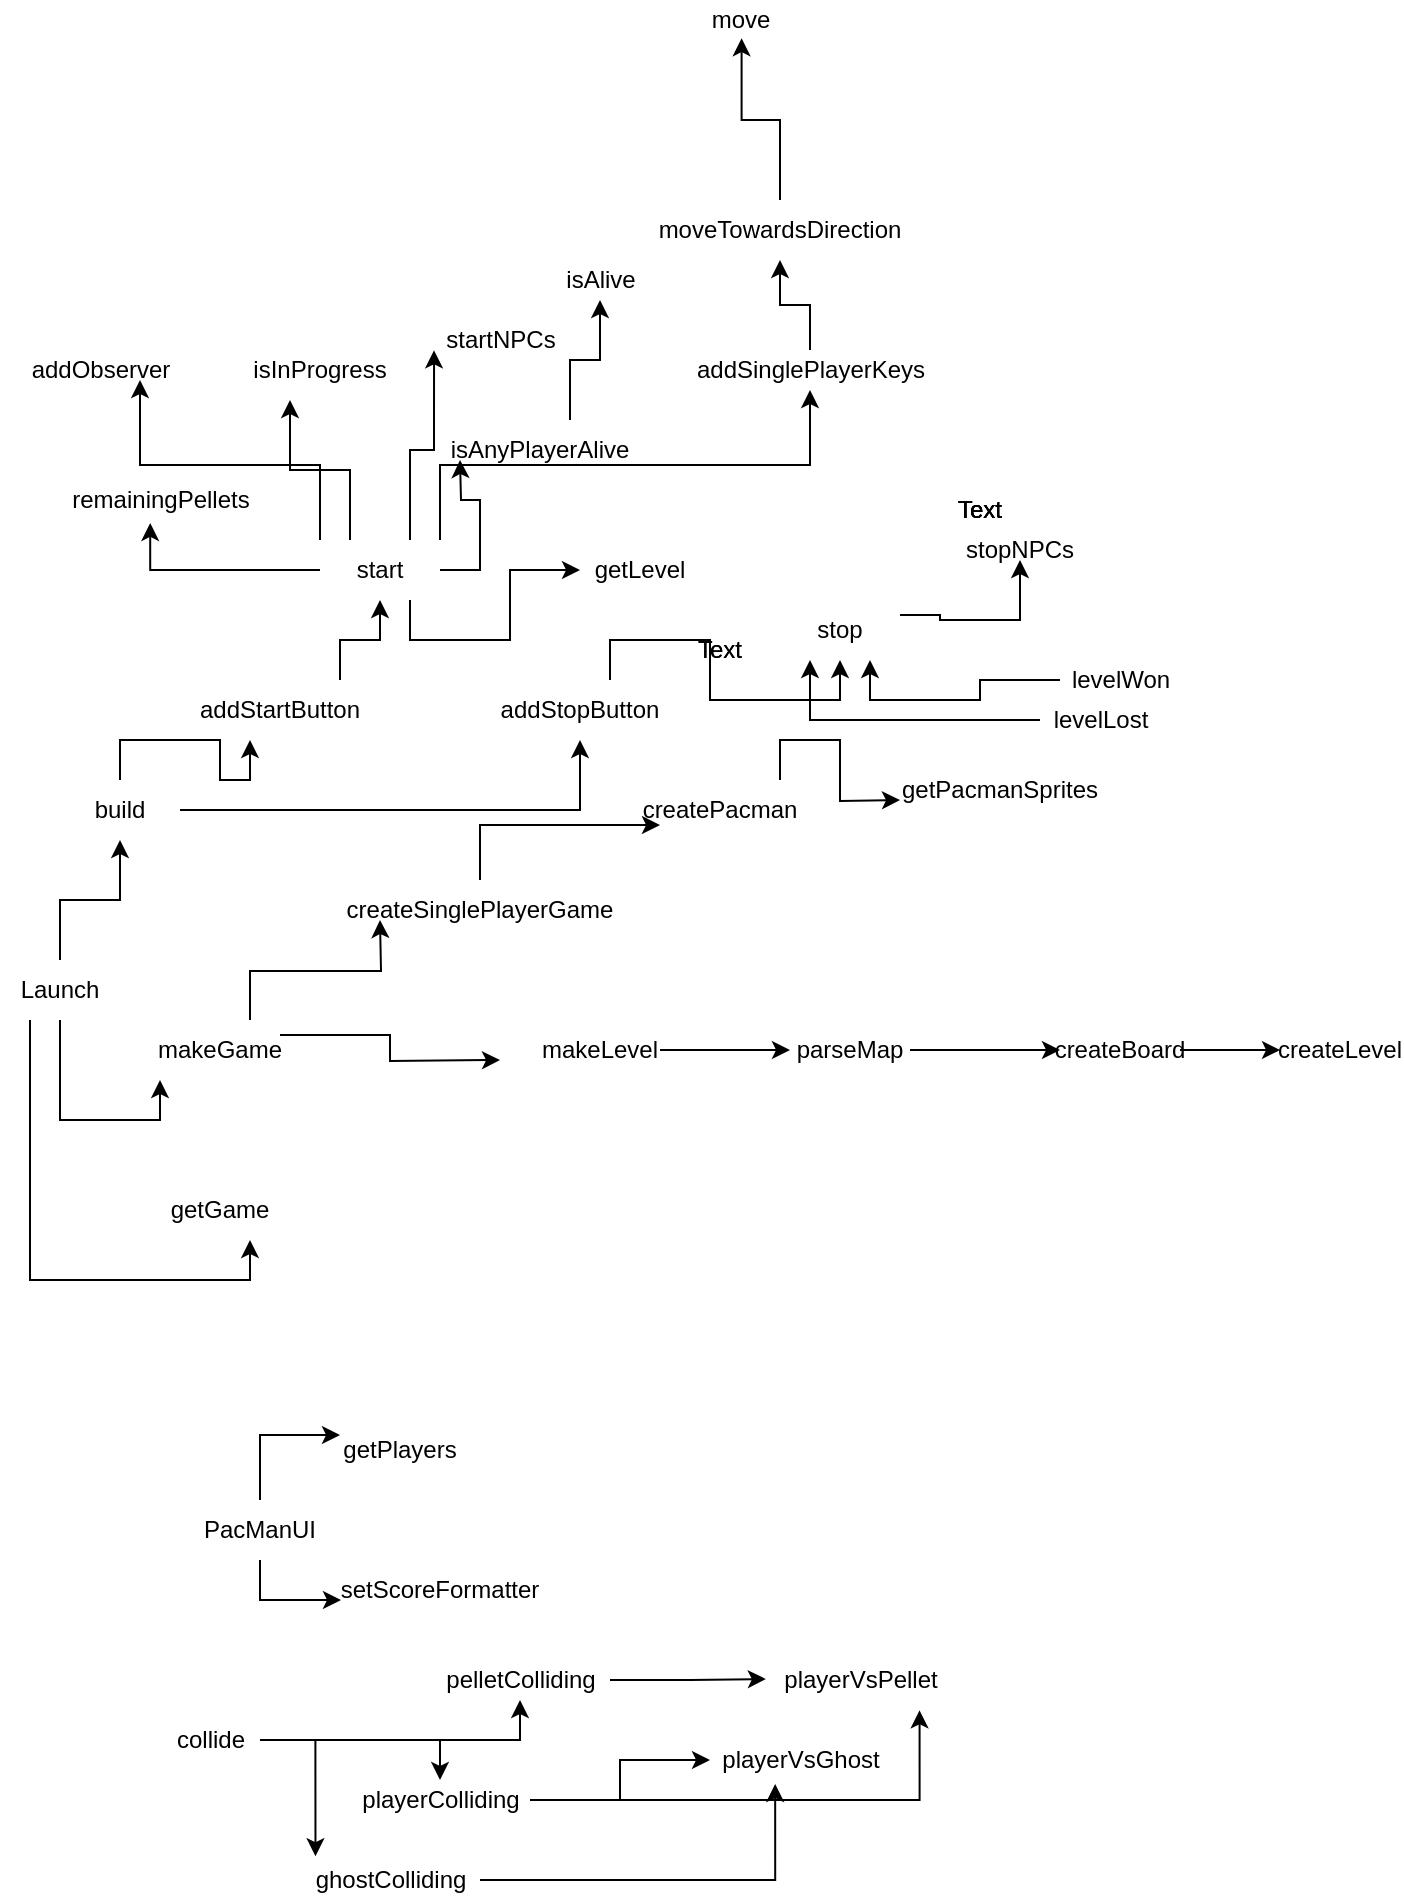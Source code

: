 <mxfile version="15.4.2" type="github">
  <diagram id="aagkKt7PL0-A1XKuNwsL" name="Page-1">
    <mxGraphModel dx="1202" dy="1546" grid="1" gridSize="10" guides="1" tooltips="1" connect="1" arrows="1" fold="1" page="1" pageScale="1" pageWidth="850" pageHeight="1100" math="0" shadow="0">
      <root>
        <mxCell id="0" />
        <mxCell id="1" parent="0" />
        <mxCell id="AwdPxR8ZreaOL-qrmccU-14" style="edgeStyle=orthogonalEdgeStyle;rounded=0;orthogonalLoop=1;jettySize=auto;html=1;exitX=0.5;exitY=1;exitDx=0;exitDy=0;entryX=0;entryY=1;entryDx=0;entryDy=0;" edge="1" parent="1" source="AwdPxR8ZreaOL-qrmccU-6" target="AwdPxR8ZreaOL-qrmccU-8">
          <mxGeometry relative="1" as="geometry" />
        </mxCell>
        <mxCell id="AwdPxR8ZreaOL-qrmccU-15" style="edgeStyle=orthogonalEdgeStyle;rounded=0;orthogonalLoop=1;jettySize=auto;html=1;exitX=0.25;exitY=1;exitDx=0;exitDy=0;entryX=0.75;entryY=1;entryDx=0;entryDy=0;" edge="1" parent="1" source="AwdPxR8ZreaOL-qrmccU-6" target="AwdPxR8ZreaOL-qrmccU-9">
          <mxGeometry relative="1" as="geometry" />
        </mxCell>
        <mxCell id="AwdPxR8ZreaOL-qrmccU-42" style="edgeStyle=orthogonalEdgeStyle;rounded=0;orthogonalLoop=1;jettySize=auto;html=1;exitX=0.5;exitY=0;exitDx=0;exitDy=0;entryX=0.5;entryY=1;entryDx=0;entryDy=0;" edge="1" parent="1" source="AwdPxR8ZreaOL-qrmccU-6" target="AwdPxR8ZreaOL-qrmccU-10">
          <mxGeometry relative="1" as="geometry" />
        </mxCell>
        <mxCell id="AwdPxR8ZreaOL-qrmccU-6" value="Launch" style="text;html=1;strokeColor=none;fillColor=none;align=center;verticalAlign=middle;whiteSpace=wrap;rounded=0;" vertex="1" parent="1">
          <mxGeometry x="30" y="140" width="60" height="30" as="geometry" />
        </mxCell>
        <mxCell id="AwdPxR8ZreaOL-qrmccU-20" style="edgeStyle=orthogonalEdgeStyle;rounded=0;orthogonalLoop=1;jettySize=auto;html=1;exitX=1;exitY=0.25;exitDx=0;exitDy=0;" edge="1" parent="1" source="AwdPxR8ZreaOL-qrmccU-8">
          <mxGeometry relative="1" as="geometry">
            <mxPoint x="280" y="190" as="targetPoint" />
          </mxGeometry>
        </mxCell>
        <mxCell id="AwdPxR8ZreaOL-qrmccU-28" style="edgeStyle=orthogonalEdgeStyle;rounded=0;orthogonalLoop=1;jettySize=auto;html=1;exitX=0.75;exitY=0;exitDx=0;exitDy=0;" edge="1" parent="1" source="AwdPxR8ZreaOL-qrmccU-8">
          <mxGeometry relative="1" as="geometry">
            <mxPoint x="220" y="120" as="targetPoint" />
          </mxGeometry>
        </mxCell>
        <mxCell id="AwdPxR8ZreaOL-qrmccU-8" value="makeGame" style="text;html=1;strokeColor=none;fillColor=none;align=center;verticalAlign=middle;whiteSpace=wrap;rounded=0;" vertex="1" parent="1">
          <mxGeometry x="110" y="170" width="60" height="30" as="geometry" />
        </mxCell>
        <mxCell id="AwdPxR8ZreaOL-qrmccU-9" value="getGame" style="text;html=1;strokeColor=none;fillColor=none;align=center;verticalAlign=middle;whiteSpace=wrap;rounded=0;" vertex="1" parent="1">
          <mxGeometry x="110" y="250" width="60" height="30" as="geometry" />
        </mxCell>
        <mxCell id="AwdPxR8ZreaOL-qrmccU-40" style="edgeStyle=orthogonalEdgeStyle;rounded=0;orthogonalLoop=1;jettySize=auto;html=1;exitX=0.5;exitY=0;exitDx=0;exitDy=0;entryX=0.25;entryY=1;entryDx=0;entryDy=0;" edge="1" parent="1" source="AwdPxR8ZreaOL-qrmccU-10" target="AwdPxR8ZreaOL-qrmccU-39">
          <mxGeometry relative="1" as="geometry" />
        </mxCell>
        <mxCell id="AwdPxR8ZreaOL-qrmccU-56" style="edgeStyle=orthogonalEdgeStyle;rounded=0;orthogonalLoop=1;jettySize=auto;html=1;exitX=1;exitY=0.5;exitDx=0;exitDy=0;" edge="1" parent="1" source="AwdPxR8ZreaOL-qrmccU-10" target="AwdPxR8ZreaOL-qrmccU-53">
          <mxGeometry relative="1" as="geometry" />
        </mxCell>
        <mxCell id="AwdPxR8ZreaOL-qrmccU-10" value="build" style="text;html=1;strokeColor=none;fillColor=none;align=center;verticalAlign=middle;whiteSpace=wrap;rounded=0;" vertex="1" parent="1">
          <mxGeometry x="60" y="50" width="60" height="30" as="geometry" />
        </mxCell>
        <mxCell id="AwdPxR8ZreaOL-qrmccU-24" style="edgeStyle=orthogonalEdgeStyle;rounded=0;orthogonalLoop=1;jettySize=auto;html=1;exitX=1;exitY=0.5;exitDx=0;exitDy=0;entryX=0;entryY=0.5;entryDx=0;entryDy=0;" edge="1" parent="1" source="AwdPxR8ZreaOL-qrmccU-19" target="AwdPxR8ZreaOL-qrmccU-21">
          <mxGeometry relative="1" as="geometry" />
        </mxCell>
        <mxCell id="AwdPxR8ZreaOL-qrmccU-19" value="makeLevel" style="text;html=1;strokeColor=none;fillColor=none;align=center;verticalAlign=middle;whiteSpace=wrap;rounded=0;" vertex="1" parent="1">
          <mxGeometry x="300" y="170" width="60" height="30" as="geometry" />
        </mxCell>
        <mxCell id="AwdPxR8ZreaOL-qrmccU-25" style="edgeStyle=orthogonalEdgeStyle;rounded=0;orthogonalLoop=1;jettySize=auto;html=1;exitX=1;exitY=0.5;exitDx=0;exitDy=0;entryX=0;entryY=0.5;entryDx=0;entryDy=0;" edge="1" parent="1" source="AwdPxR8ZreaOL-qrmccU-21" target="AwdPxR8ZreaOL-qrmccU-22">
          <mxGeometry relative="1" as="geometry" />
        </mxCell>
        <mxCell id="AwdPxR8ZreaOL-qrmccU-21" value="parseMap" style="text;html=1;strokeColor=none;fillColor=none;align=center;verticalAlign=middle;whiteSpace=wrap;rounded=0;" vertex="1" parent="1">
          <mxGeometry x="425" y="170" width="60" height="30" as="geometry" />
        </mxCell>
        <mxCell id="AwdPxR8ZreaOL-qrmccU-26" style="edgeStyle=orthogonalEdgeStyle;rounded=0;orthogonalLoop=1;jettySize=auto;html=1;exitX=1;exitY=0.5;exitDx=0;exitDy=0;entryX=0;entryY=0.5;entryDx=0;entryDy=0;" edge="1" parent="1" source="AwdPxR8ZreaOL-qrmccU-22" target="AwdPxR8ZreaOL-qrmccU-23">
          <mxGeometry relative="1" as="geometry" />
        </mxCell>
        <mxCell id="AwdPxR8ZreaOL-qrmccU-22" value="createBoard" style="text;html=1;strokeColor=none;fillColor=none;align=center;verticalAlign=middle;whiteSpace=wrap;rounded=0;" vertex="1" parent="1">
          <mxGeometry x="560" y="170" width="60" height="30" as="geometry" />
        </mxCell>
        <mxCell id="AwdPxR8ZreaOL-qrmccU-23" value="createLevel" style="text;html=1;strokeColor=none;fillColor=none;align=center;verticalAlign=middle;whiteSpace=wrap;rounded=0;" vertex="1" parent="1">
          <mxGeometry x="670" y="170" width="60" height="30" as="geometry" />
        </mxCell>
        <mxCell id="AwdPxR8ZreaOL-qrmccU-31" style="edgeStyle=orthogonalEdgeStyle;rounded=0;orthogonalLoop=1;jettySize=auto;html=1;exitX=0.5;exitY=0;exitDx=0;exitDy=0;entryX=0;entryY=0.75;entryDx=0;entryDy=0;" edge="1" parent="1" source="AwdPxR8ZreaOL-qrmccU-27" target="AwdPxR8ZreaOL-qrmccU-29">
          <mxGeometry relative="1" as="geometry" />
        </mxCell>
        <mxCell id="AwdPxR8ZreaOL-qrmccU-27" value="createSinglePlayerGame" style="text;html=1;strokeColor=none;fillColor=none;align=center;verticalAlign=middle;whiteSpace=wrap;rounded=0;" vertex="1" parent="1">
          <mxGeometry x="240" y="100" width="60" height="30" as="geometry" />
        </mxCell>
        <mxCell id="AwdPxR8ZreaOL-qrmccU-32" style="edgeStyle=orthogonalEdgeStyle;rounded=0;orthogonalLoop=1;jettySize=auto;html=1;exitX=1;exitY=0;exitDx=0;exitDy=0;" edge="1" parent="1" source="AwdPxR8ZreaOL-qrmccU-29">
          <mxGeometry relative="1" as="geometry">
            <mxPoint x="480" y="60" as="targetPoint" />
          </mxGeometry>
        </mxCell>
        <mxCell id="AwdPxR8ZreaOL-qrmccU-29" value="createPacman" style="text;html=1;strokeColor=none;fillColor=none;align=center;verticalAlign=middle;whiteSpace=wrap;rounded=0;" vertex="1" parent="1">
          <mxGeometry x="360" y="50" width="60" height="30" as="geometry" />
        </mxCell>
        <mxCell id="AwdPxR8ZreaOL-qrmccU-30" value="getPacmanSprites" style="text;html=1;strokeColor=none;fillColor=none;align=center;verticalAlign=middle;whiteSpace=wrap;rounded=0;" vertex="1" parent="1">
          <mxGeometry x="500" y="40" width="60" height="30" as="geometry" />
        </mxCell>
        <mxCell id="AwdPxR8ZreaOL-qrmccU-37" style="edgeStyle=orthogonalEdgeStyle;rounded=0;orthogonalLoop=1;jettySize=auto;html=1;exitX=0.5;exitY=0;exitDx=0;exitDy=0;entryX=0;entryY=0.25;entryDx=0;entryDy=0;" edge="1" parent="1" source="AwdPxR8ZreaOL-qrmccU-33" target="AwdPxR8ZreaOL-qrmccU-34">
          <mxGeometry relative="1" as="geometry" />
        </mxCell>
        <mxCell id="AwdPxR8ZreaOL-qrmccU-38" style="edgeStyle=orthogonalEdgeStyle;rounded=0;orthogonalLoop=1;jettySize=auto;html=1;exitX=0.5;exitY=1;exitDx=0;exitDy=0;" edge="1" parent="1" source="AwdPxR8ZreaOL-qrmccU-33">
          <mxGeometry relative="1" as="geometry">
            <mxPoint x="200" y="460" as="targetPoint" />
          </mxGeometry>
        </mxCell>
        <mxCell id="AwdPxR8ZreaOL-qrmccU-33" value="PacManUI" style="text;html=1;strokeColor=none;fillColor=none;align=center;verticalAlign=middle;whiteSpace=wrap;rounded=0;" vertex="1" parent="1">
          <mxGeometry x="130" y="410" width="60" height="30" as="geometry" />
        </mxCell>
        <mxCell id="AwdPxR8ZreaOL-qrmccU-34" value="getPlayers" style="text;html=1;strokeColor=none;fillColor=none;align=center;verticalAlign=middle;whiteSpace=wrap;rounded=0;" vertex="1" parent="1">
          <mxGeometry x="200" y="370" width="60" height="30" as="geometry" />
        </mxCell>
        <mxCell id="AwdPxR8ZreaOL-qrmccU-36" value="setScoreFormatter" style="text;html=1;strokeColor=none;fillColor=none;align=center;verticalAlign=middle;whiteSpace=wrap;rounded=0;" vertex="1" parent="1">
          <mxGeometry x="220" y="440" width="60" height="30" as="geometry" />
        </mxCell>
        <mxCell id="AwdPxR8ZreaOL-qrmccU-43" style="edgeStyle=orthogonalEdgeStyle;rounded=0;orthogonalLoop=1;jettySize=auto;html=1;exitX=1;exitY=0;exitDx=0;exitDy=0;entryX=0.5;entryY=1;entryDx=0;entryDy=0;" edge="1" parent="1" source="AwdPxR8ZreaOL-qrmccU-39" target="AwdPxR8ZreaOL-qrmccU-41">
          <mxGeometry relative="1" as="geometry" />
        </mxCell>
        <mxCell id="AwdPxR8ZreaOL-qrmccU-39" value="addStartButton&lt;br&gt;" style="text;html=1;strokeColor=none;fillColor=none;align=center;verticalAlign=middle;whiteSpace=wrap;rounded=0;" vertex="1" parent="1">
          <mxGeometry x="140" width="60" height="30" as="geometry" />
        </mxCell>
        <mxCell id="AwdPxR8ZreaOL-qrmccU-47" style="edgeStyle=orthogonalEdgeStyle;rounded=0;orthogonalLoop=1;jettySize=auto;html=1;exitX=0.25;exitY=0;exitDx=0;exitDy=0;entryX=0.25;entryY=1;entryDx=0;entryDy=0;" edge="1" parent="1" source="AwdPxR8ZreaOL-qrmccU-41" target="AwdPxR8ZreaOL-qrmccU-46">
          <mxGeometry relative="1" as="geometry" />
        </mxCell>
        <mxCell id="AwdPxR8ZreaOL-qrmccU-49" style="edgeStyle=orthogonalEdgeStyle;rounded=0;orthogonalLoop=1;jettySize=auto;html=1;exitX=1;exitY=0.5;exitDx=0;exitDy=0;" edge="1" parent="1" source="AwdPxR8ZreaOL-qrmccU-41">
          <mxGeometry relative="1" as="geometry">
            <mxPoint x="260" y="-110" as="targetPoint" />
          </mxGeometry>
        </mxCell>
        <mxCell id="AwdPxR8ZreaOL-qrmccU-50" style="edgeStyle=orthogonalEdgeStyle;rounded=0;orthogonalLoop=1;jettySize=auto;html=1;exitX=0.75;exitY=1;exitDx=0;exitDy=0;entryX=0;entryY=0.5;entryDx=0;entryDy=0;" edge="1" parent="1" source="AwdPxR8ZreaOL-qrmccU-41" target="AwdPxR8ZreaOL-qrmccU-44">
          <mxGeometry relative="1" as="geometry" />
        </mxCell>
        <mxCell id="AwdPxR8ZreaOL-qrmccU-55" style="edgeStyle=orthogonalEdgeStyle;rounded=0;orthogonalLoop=1;jettySize=auto;html=1;exitX=0;exitY=0.5;exitDx=0;exitDy=0;entryX=0.451;entryY=1.073;entryDx=0;entryDy=0;entryPerimeter=0;" edge="1" parent="1" source="AwdPxR8ZreaOL-qrmccU-41" target="AwdPxR8ZreaOL-qrmccU-54">
          <mxGeometry relative="1" as="geometry" />
        </mxCell>
        <mxCell id="AwdPxR8ZreaOL-qrmccU-65" style="edgeStyle=orthogonalEdgeStyle;rounded=0;orthogonalLoop=1;jettySize=auto;html=1;exitX=0.75;exitY=0;exitDx=0;exitDy=0;entryX=0.029;entryY=0.759;entryDx=0;entryDy=0;entryPerimeter=0;" edge="1" parent="1" source="AwdPxR8ZreaOL-qrmccU-41" target="AwdPxR8ZreaOL-qrmccU-64">
          <mxGeometry relative="1" as="geometry" />
        </mxCell>
        <mxCell id="AwdPxR8ZreaOL-qrmccU-70" style="edgeStyle=orthogonalEdgeStyle;rounded=0;orthogonalLoop=1;jettySize=auto;html=1;exitX=0;exitY=0;exitDx=0;exitDy=0;entryX=0.75;entryY=0.75;entryDx=0;entryDy=0;entryPerimeter=0;" edge="1" parent="1" source="AwdPxR8ZreaOL-qrmccU-41" target="AwdPxR8ZreaOL-qrmccU-68">
          <mxGeometry relative="1" as="geometry" />
        </mxCell>
        <mxCell id="AwdPxR8ZreaOL-qrmccU-72" style="edgeStyle=orthogonalEdgeStyle;rounded=0;orthogonalLoop=1;jettySize=auto;html=1;exitX=1;exitY=0;exitDx=0;exitDy=0;" edge="1" parent="1" source="AwdPxR8ZreaOL-qrmccU-41" target="AwdPxR8ZreaOL-qrmccU-71">
          <mxGeometry relative="1" as="geometry" />
        </mxCell>
        <mxCell id="AwdPxR8ZreaOL-qrmccU-41" value="start&lt;br&gt;" style="text;html=1;strokeColor=none;fillColor=none;align=center;verticalAlign=middle;whiteSpace=wrap;rounded=0;" vertex="1" parent="1">
          <mxGeometry x="190" y="-70" width="60" height="30" as="geometry" />
        </mxCell>
        <mxCell id="AwdPxR8ZreaOL-qrmccU-44" value="getLevel&lt;br&gt;" style="text;html=1;strokeColor=none;fillColor=none;align=center;verticalAlign=middle;whiteSpace=wrap;rounded=0;" vertex="1" parent="1">
          <mxGeometry x="320" y="-70" width="60" height="30" as="geometry" />
        </mxCell>
        <mxCell id="AwdPxR8ZreaOL-qrmccU-86" style="edgeStyle=orthogonalEdgeStyle;rounded=0;orthogonalLoop=1;jettySize=auto;html=1;exitX=0.75;exitY=0;exitDx=0;exitDy=0;" edge="1" parent="1" source="AwdPxR8ZreaOL-qrmccU-45" target="AwdPxR8ZreaOL-qrmccU-85">
          <mxGeometry relative="1" as="geometry" />
        </mxCell>
        <mxCell id="AwdPxR8ZreaOL-qrmccU-45" value="isAnyPlayerAlive&lt;br&gt;" style="text;html=1;strokeColor=none;fillColor=none;align=center;verticalAlign=middle;whiteSpace=wrap;rounded=0;" vertex="1" parent="1">
          <mxGeometry x="270" y="-130" width="60" height="30" as="geometry" />
        </mxCell>
        <mxCell id="AwdPxR8ZreaOL-qrmccU-46" value="isInProgress&lt;br&gt;" style="text;html=1;strokeColor=none;fillColor=none;align=center;verticalAlign=middle;whiteSpace=wrap;rounded=0;" vertex="1" parent="1">
          <mxGeometry x="160" y="-170" width="60" height="30" as="geometry" />
        </mxCell>
        <mxCell id="AwdPxR8ZreaOL-qrmccU-58" style="edgeStyle=orthogonalEdgeStyle;rounded=0;orthogonalLoop=1;jettySize=auto;html=1;exitX=0.75;exitY=0;exitDx=0;exitDy=0;" edge="1" parent="1" source="AwdPxR8ZreaOL-qrmccU-53" target="AwdPxR8ZreaOL-qrmccU-57">
          <mxGeometry relative="1" as="geometry" />
        </mxCell>
        <mxCell id="AwdPxR8ZreaOL-qrmccU-53" value="addStopButton" style="text;html=1;strokeColor=none;fillColor=none;align=center;verticalAlign=middle;whiteSpace=wrap;rounded=0;" vertex="1" parent="1">
          <mxGeometry x="290" width="60" height="30" as="geometry" />
        </mxCell>
        <mxCell id="AwdPxR8ZreaOL-qrmccU-54" value="remainingPellets&lt;br&gt;" style="text;html=1;align=center;verticalAlign=middle;resizable=0;points=[];autosize=1;strokeColor=none;fillColor=none;" vertex="1" parent="1">
          <mxGeometry x="60" y="-100" width="100" height="20" as="geometry" />
        </mxCell>
        <mxCell id="AwdPxR8ZreaOL-qrmccU-67" style="edgeStyle=orthogonalEdgeStyle;rounded=0;orthogonalLoop=1;jettySize=auto;html=1;exitX=1;exitY=0.25;exitDx=0;exitDy=0;entryX=0.5;entryY=0.667;entryDx=0;entryDy=0;entryPerimeter=0;" edge="1" parent="1" source="AwdPxR8ZreaOL-qrmccU-57" target="AwdPxR8ZreaOL-qrmccU-66">
          <mxGeometry relative="1" as="geometry" />
        </mxCell>
        <mxCell id="AwdPxR8ZreaOL-qrmccU-57" value="stop" style="text;html=1;strokeColor=none;fillColor=none;align=center;verticalAlign=middle;whiteSpace=wrap;rounded=0;" vertex="1" parent="1">
          <mxGeometry x="420" y="-40" width="60" height="30" as="geometry" />
        </mxCell>
        <mxCell id="AwdPxR8ZreaOL-qrmccU-62" value="Text" style="text;html=1;strokeColor=none;fillColor=none;align=center;verticalAlign=middle;whiteSpace=wrap;rounded=0;" vertex="1" parent="1">
          <mxGeometry x="360" y="-30" width="60" height="30" as="geometry" />
        </mxCell>
        <mxCell id="AwdPxR8ZreaOL-qrmccU-63" value="Text" style="text;html=1;strokeColor=none;fillColor=none;align=center;verticalAlign=middle;whiteSpace=wrap;rounded=0;" vertex="1" parent="1">
          <mxGeometry x="360" y="-30" width="60" height="30" as="geometry" />
        </mxCell>
        <mxCell id="AwdPxR8ZreaOL-qrmccU-64" value="startNPCs" style="text;html=1;align=center;verticalAlign=middle;resizable=0;points=[];autosize=1;strokeColor=none;fillColor=none;" vertex="1" parent="1">
          <mxGeometry x="245" y="-180" width="70" height="20" as="geometry" />
        </mxCell>
        <mxCell id="AwdPxR8ZreaOL-qrmccU-66" value="stopNPCs&lt;br&gt;" style="text;html=1;strokeColor=none;fillColor=none;align=center;verticalAlign=middle;whiteSpace=wrap;rounded=0;" vertex="1" parent="1">
          <mxGeometry x="510" y="-80" width="60" height="30" as="geometry" />
        </mxCell>
        <mxCell id="AwdPxR8ZreaOL-qrmccU-68" value="addObserver&lt;br&gt;" style="text;html=1;align=center;verticalAlign=middle;resizable=0;points=[];autosize=1;strokeColor=none;fillColor=none;" vertex="1" parent="1">
          <mxGeometry x="40" y="-165" width="80" height="20" as="geometry" />
        </mxCell>
        <mxCell id="AwdPxR8ZreaOL-qrmccU-74" value="" style="edgeStyle=orthogonalEdgeStyle;rounded=0;orthogonalLoop=1;jettySize=auto;html=1;" edge="1" parent="1" source="AwdPxR8ZreaOL-qrmccU-71" target="AwdPxR8ZreaOL-qrmccU-73">
          <mxGeometry relative="1" as="geometry" />
        </mxCell>
        <mxCell id="AwdPxR8ZreaOL-qrmccU-71" value="addSinglePlayerKeys&lt;br&gt;" style="text;html=1;align=center;verticalAlign=middle;resizable=0;points=[];autosize=1;strokeColor=none;fillColor=none;" vertex="1" parent="1">
          <mxGeometry x="370" y="-165" width="130" height="20" as="geometry" />
        </mxCell>
        <mxCell id="AwdPxR8ZreaOL-qrmccU-76" style="edgeStyle=orthogonalEdgeStyle;rounded=0;orthogonalLoop=1;jettySize=auto;html=1;exitX=0.5;exitY=0;exitDx=0;exitDy=0;entryX=0.52;entryY=0.955;entryDx=0;entryDy=0;entryPerimeter=0;" edge="1" parent="1" source="AwdPxR8ZreaOL-qrmccU-73" target="AwdPxR8ZreaOL-qrmccU-75">
          <mxGeometry relative="1" as="geometry" />
        </mxCell>
        <mxCell id="AwdPxR8ZreaOL-qrmccU-73" value="moveTowardsDirection&lt;br&gt;" style="text;html=1;strokeColor=none;fillColor=none;align=center;verticalAlign=middle;whiteSpace=wrap;rounded=0;" vertex="1" parent="1">
          <mxGeometry x="390" y="-240" width="60" height="30" as="geometry" />
        </mxCell>
        <mxCell id="AwdPxR8ZreaOL-qrmccU-75" value="move" style="text;html=1;align=center;verticalAlign=middle;resizable=0;points=[];autosize=1;strokeColor=none;fillColor=none;" vertex="1" parent="1">
          <mxGeometry x="380" y="-340" width="40" height="20" as="geometry" />
        </mxCell>
        <mxCell id="AwdPxR8ZreaOL-qrmccU-78" style="edgeStyle=orthogonalEdgeStyle;rounded=0;orthogonalLoop=1;jettySize=auto;html=1;entryX=0.75;entryY=1;entryDx=0;entryDy=0;" edge="1" parent="1" source="AwdPxR8ZreaOL-qrmccU-77" target="AwdPxR8ZreaOL-qrmccU-57">
          <mxGeometry relative="1" as="geometry" />
        </mxCell>
        <mxCell id="AwdPxR8ZreaOL-qrmccU-77" value="levelWon&lt;br&gt;" style="text;html=1;align=center;verticalAlign=middle;resizable=0;points=[];autosize=1;strokeColor=none;fillColor=none;" vertex="1" parent="1">
          <mxGeometry x="560" y="-10" width="60" height="20" as="geometry" />
        </mxCell>
        <mxCell id="AwdPxR8ZreaOL-qrmccU-80" style="edgeStyle=orthogonalEdgeStyle;rounded=0;orthogonalLoop=1;jettySize=auto;html=1;entryX=0.25;entryY=1;entryDx=0;entryDy=0;" edge="1" parent="1" source="AwdPxR8ZreaOL-qrmccU-79" target="AwdPxR8ZreaOL-qrmccU-57">
          <mxGeometry relative="1" as="geometry" />
        </mxCell>
        <mxCell id="AwdPxR8ZreaOL-qrmccU-79" value="levelLost&lt;br&gt;" style="text;html=1;align=center;verticalAlign=middle;resizable=0;points=[];autosize=1;strokeColor=none;fillColor=none;" vertex="1" parent="1">
          <mxGeometry x="550" y="10" width="60" height="20" as="geometry" />
        </mxCell>
        <mxCell id="AwdPxR8ZreaOL-qrmccU-81" value="Text" style="text;html=1;strokeColor=none;fillColor=none;align=center;verticalAlign=middle;whiteSpace=wrap;rounded=0;" vertex="1" parent="1">
          <mxGeometry x="490" y="-100" width="60" height="30" as="geometry" />
        </mxCell>
        <mxCell id="AwdPxR8ZreaOL-qrmccU-82" value="Text" style="text;html=1;strokeColor=none;fillColor=none;align=center;verticalAlign=middle;whiteSpace=wrap;rounded=0;" vertex="1" parent="1">
          <mxGeometry x="490" y="-100" width="60" height="30" as="geometry" />
        </mxCell>
        <mxCell id="AwdPxR8ZreaOL-qrmccU-83" value="Text" style="text;html=1;strokeColor=none;fillColor=none;align=center;verticalAlign=middle;whiteSpace=wrap;rounded=0;" vertex="1" parent="1">
          <mxGeometry x="490" y="-100" width="60" height="30" as="geometry" />
        </mxCell>
        <mxCell id="AwdPxR8ZreaOL-qrmccU-84" value="Text" style="text;html=1;strokeColor=none;fillColor=none;align=center;verticalAlign=middle;whiteSpace=wrap;rounded=0;" vertex="1" parent="1">
          <mxGeometry x="490" y="-100" width="60" height="30" as="geometry" />
        </mxCell>
        <mxCell id="AwdPxR8ZreaOL-qrmccU-85" value="isAlive&lt;br&gt;" style="text;html=1;align=center;verticalAlign=middle;resizable=0;points=[];autosize=1;strokeColor=none;fillColor=none;" vertex="1" parent="1">
          <mxGeometry x="305" y="-210" width="50" height="20" as="geometry" />
        </mxCell>
        <mxCell id="AwdPxR8ZreaOL-qrmccU-91" style="edgeStyle=orthogonalEdgeStyle;rounded=0;orthogonalLoop=1;jettySize=auto;html=1;" edge="1" parent="1" source="AwdPxR8ZreaOL-qrmccU-87" target="AwdPxR8ZreaOL-qrmccU-88">
          <mxGeometry relative="1" as="geometry" />
        </mxCell>
        <mxCell id="AwdPxR8ZreaOL-qrmccU-92" style="edgeStyle=orthogonalEdgeStyle;rounded=0;orthogonalLoop=1;jettySize=auto;html=1;" edge="1" parent="1" source="AwdPxR8ZreaOL-qrmccU-87" target="AwdPxR8ZreaOL-qrmccU-89">
          <mxGeometry relative="1" as="geometry" />
        </mxCell>
        <mxCell id="AwdPxR8ZreaOL-qrmccU-94" style="edgeStyle=orthogonalEdgeStyle;rounded=0;orthogonalLoop=1;jettySize=auto;html=1;entryX=0.086;entryY=-0.094;entryDx=0;entryDy=0;entryPerimeter=0;" edge="1" parent="1" source="AwdPxR8ZreaOL-qrmccU-87" target="AwdPxR8ZreaOL-qrmccU-90">
          <mxGeometry relative="1" as="geometry" />
        </mxCell>
        <mxCell id="AwdPxR8ZreaOL-qrmccU-87" value="collide&lt;br&gt;" style="text;html=1;align=center;verticalAlign=middle;resizable=0;points=[];autosize=1;strokeColor=none;fillColor=none;" vertex="1" parent="1">
          <mxGeometry x="110" y="520" width="50" height="20" as="geometry" />
        </mxCell>
        <mxCell id="AwdPxR8ZreaOL-qrmccU-97" style="edgeStyle=orthogonalEdgeStyle;rounded=0;orthogonalLoop=1;jettySize=auto;html=1;entryX=-0.023;entryY=0.475;entryDx=0;entryDy=0;entryPerimeter=0;" edge="1" parent="1" source="AwdPxR8ZreaOL-qrmccU-88" target="AwdPxR8ZreaOL-qrmccU-95">
          <mxGeometry relative="1" as="geometry" />
        </mxCell>
        <mxCell id="AwdPxR8ZreaOL-qrmccU-88" value="pelletColliding&lt;br&gt;" style="text;html=1;align=center;verticalAlign=middle;resizable=0;points=[];autosize=1;strokeColor=none;fillColor=none;" vertex="1" parent="1">
          <mxGeometry x="245" y="490" width="90" height="20" as="geometry" />
        </mxCell>
        <mxCell id="AwdPxR8ZreaOL-qrmccU-99" style="edgeStyle=orthogonalEdgeStyle;rounded=0;orthogonalLoop=1;jettySize=auto;html=1;" edge="1" parent="1" source="AwdPxR8ZreaOL-qrmccU-89" target="AwdPxR8ZreaOL-qrmccU-96">
          <mxGeometry relative="1" as="geometry" />
        </mxCell>
        <mxCell id="AwdPxR8ZreaOL-qrmccU-100" style="edgeStyle=orthogonalEdgeStyle;rounded=0;orthogonalLoop=1;jettySize=auto;html=1;entryX=0.831;entryY=1.259;entryDx=0;entryDy=0;entryPerimeter=0;" edge="1" parent="1" source="AwdPxR8ZreaOL-qrmccU-89" target="AwdPxR8ZreaOL-qrmccU-95">
          <mxGeometry relative="1" as="geometry" />
        </mxCell>
        <mxCell id="AwdPxR8ZreaOL-qrmccU-89" value="playerColliding" style="text;html=1;align=center;verticalAlign=middle;resizable=0;points=[];autosize=1;strokeColor=none;fillColor=none;" vertex="1" parent="1">
          <mxGeometry x="205" y="550" width="90" height="20" as="geometry" />
        </mxCell>
        <mxCell id="AwdPxR8ZreaOL-qrmccU-101" style="edgeStyle=orthogonalEdgeStyle;rounded=0;orthogonalLoop=1;jettySize=auto;html=1;entryX=0.362;entryY=1.102;entryDx=0;entryDy=0;entryPerimeter=0;" edge="1" parent="1" source="AwdPxR8ZreaOL-qrmccU-90" target="AwdPxR8ZreaOL-qrmccU-96">
          <mxGeometry relative="1" as="geometry" />
        </mxCell>
        <mxCell id="AwdPxR8ZreaOL-qrmccU-90" value="ghostColliding&lt;br&gt;" style="text;html=1;align=center;verticalAlign=middle;resizable=0;points=[];autosize=1;strokeColor=none;fillColor=none;" vertex="1" parent="1">
          <mxGeometry x="180" y="590" width="90" height="20" as="geometry" />
        </mxCell>
        <mxCell id="AwdPxR8ZreaOL-qrmccU-95" value="playerVsPellet&lt;br&gt;" style="text;html=1;align=center;verticalAlign=middle;resizable=0;points=[];autosize=1;strokeColor=none;fillColor=none;" vertex="1" parent="1">
          <mxGeometry x="415" y="490" width="90" height="20" as="geometry" />
        </mxCell>
        <mxCell id="AwdPxR8ZreaOL-qrmccU-96" value="playerVsGhost&lt;br&gt;" style="text;html=1;align=center;verticalAlign=middle;resizable=0;points=[];autosize=1;strokeColor=none;fillColor=none;" vertex="1" parent="1">
          <mxGeometry x="385" y="530" width="90" height="20" as="geometry" />
        </mxCell>
      </root>
    </mxGraphModel>
  </diagram>
</mxfile>
